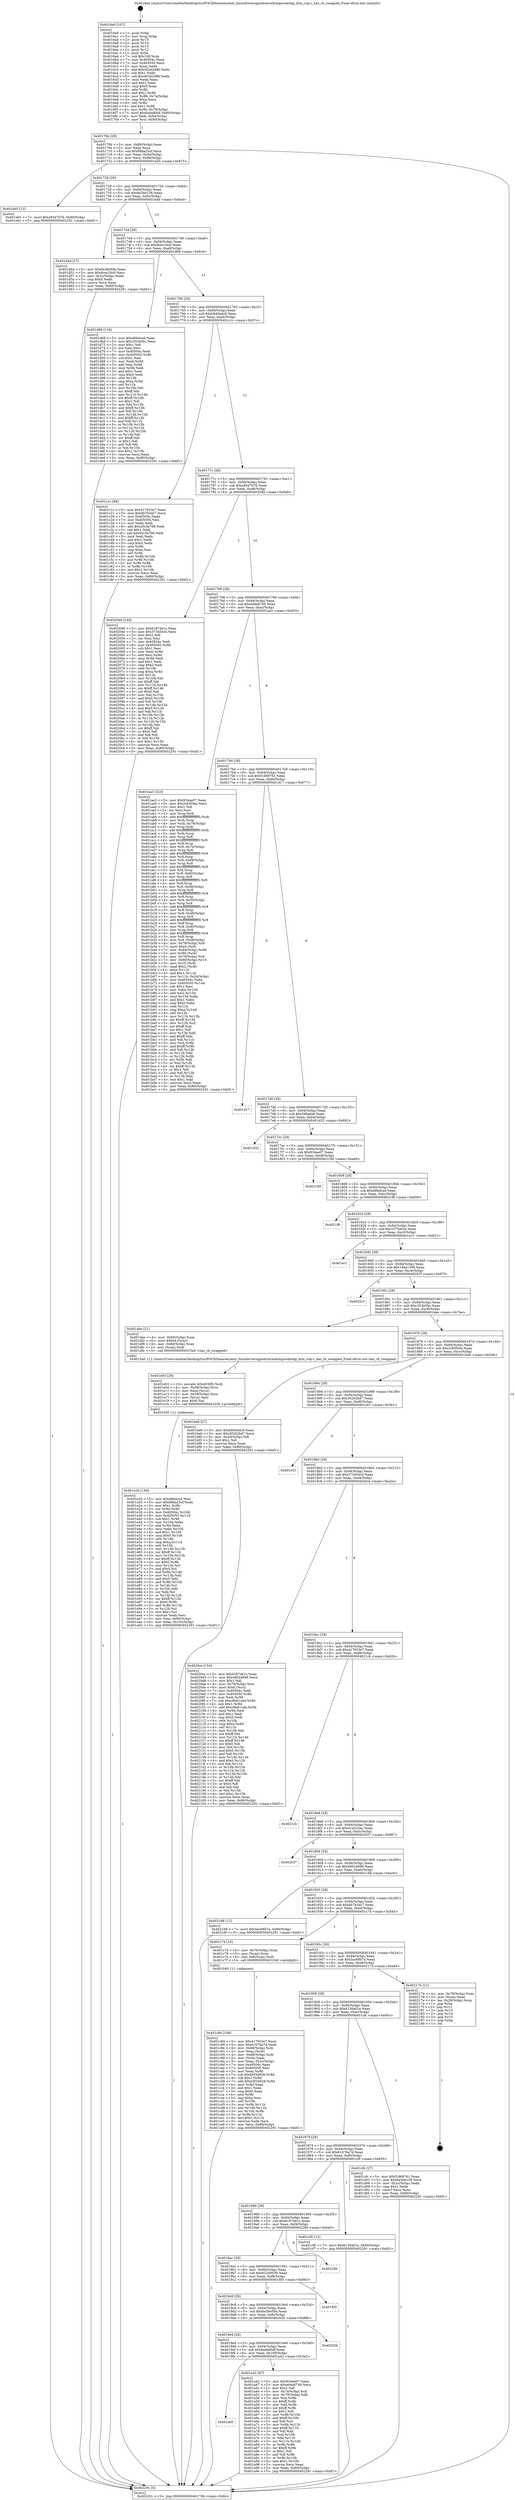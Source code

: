 digraph "0x4016a0" {
  label = "0x4016a0 (/mnt/c/Users/mathe/Desktop/tcc/POCII/binaries/extr_linuxdriversgpudrmrockchiprockchip_drm_vop.c_has_rb_swapped_Final-ollvm.out::main(0))"
  labelloc = "t"
  node[shape=record]

  Entry [label="",width=0.3,height=0.3,shape=circle,fillcolor=black,style=filled]
  "0x40170b" [label="{
     0x40170b [29]\l
     | [instrs]\l
     &nbsp;&nbsp;0x40170b \<+3\>: mov -0x80(%rbp),%eax\l
     &nbsp;&nbsp;0x40170e \<+2\>: mov %eax,%ecx\l
     &nbsp;&nbsp;0x401710 \<+6\>: sub $0x98da25cf,%ecx\l
     &nbsp;&nbsp;0x401716 \<+6\>: mov %eax,-0x94(%rbp)\l
     &nbsp;&nbsp;0x40171c \<+6\>: mov %ecx,-0x98(%rbp)\l
     &nbsp;&nbsp;0x401722 \<+6\>: je 0000000000401eb5 \<main+0x815\>\l
  }"]
  "0x401eb5" [label="{
     0x401eb5 [12]\l
     | [instrs]\l
     &nbsp;&nbsp;0x401eb5 \<+7\>: movl $0xc83d7b76,-0x80(%rbp)\l
     &nbsp;&nbsp;0x401ebc \<+5\>: jmp 0000000000402291 \<main+0xbf1\>\l
  }"]
  "0x401728" [label="{
     0x401728 [28]\l
     | [instrs]\l
     &nbsp;&nbsp;0x401728 \<+5\>: jmp 000000000040172d \<main+0x8d\>\l
     &nbsp;&nbsp;0x40172d \<+6\>: mov -0x94(%rbp),%eax\l
     &nbsp;&nbsp;0x401733 \<+5\>: sub $0x9a3bb158,%eax\l
     &nbsp;&nbsp;0x401738 \<+6\>: mov %eax,-0x9c(%rbp)\l
     &nbsp;&nbsp;0x40173e \<+6\>: je 0000000000401d4d \<main+0x6ad\>\l
  }"]
  Exit [label="",width=0.3,height=0.3,shape=circle,fillcolor=black,style=filled,peripheries=2]
  "0x401d4d" [label="{
     0x401d4d [27]\l
     | [instrs]\l
     &nbsp;&nbsp;0x401d4d \<+5\>: mov $0x6a36e59a,%eax\l
     &nbsp;&nbsp;0x401d52 \<+5\>: mov $0x9cec16c0,%ecx\l
     &nbsp;&nbsp;0x401d57 \<+3\>: mov -0x2c(%rbp),%edx\l
     &nbsp;&nbsp;0x401d5a \<+3\>: cmp $0x0,%edx\l
     &nbsp;&nbsp;0x401d5d \<+3\>: cmove %ecx,%eax\l
     &nbsp;&nbsp;0x401d60 \<+3\>: mov %eax,-0x80(%rbp)\l
     &nbsp;&nbsp;0x401d63 \<+5\>: jmp 0000000000402291 \<main+0xbf1\>\l
  }"]
  "0x401744" [label="{
     0x401744 [28]\l
     | [instrs]\l
     &nbsp;&nbsp;0x401744 \<+5\>: jmp 0000000000401749 \<main+0xa9\>\l
     &nbsp;&nbsp;0x401749 \<+6\>: mov -0x94(%rbp),%eax\l
     &nbsp;&nbsp;0x40174f \<+5\>: sub $0x9cec16c0,%eax\l
     &nbsp;&nbsp;0x401754 \<+6\>: mov %eax,-0xa0(%rbp)\l
     &nbsp;&nbsp;0x40175a \<+6\>: je 0000000000401d68 \<main+0x6c8\>\l
  }"]
  "0x401e20" [label="{
     0x401e20 [149]\l
     | [instrs]\l
     &nbsp;&nbsp;0x401e20 \<+5\>: mov $0xd6bdced,%esi\l
     &nbsp;&nbsp;0x401e25 \<+5\>: mov $0x98da25cf,%edx\l
     &nbsp;&nbsp;0x401e2a \<+3\>: mov $0x1,%r8b\l
     &nbsp;&nbsp;0x401e2d \<+3\>: xor %r9d,%r9d\l
     &nbsp;&nbsp;0x401e30 \<+8\>: mov 0x40504c,%r10d\l
     &nbsp;&nbsp;0x401e38 \<+8\>: mov 0x405050,%r11d\l
     &nbsp;&nbsp;0x401e40 \<+4\>: sub $0x1,%r9d\l
     &nbsp;&nbsp;0x401e44 \<+3\>: mov %r10d,%ebx\l
     &nbsp;&nbsp;0x401e47 \<+3\>: add %r9d,%ebx\l
     &nbsp;&nbsp;0x401e4a \<+4\>: imul %ebx,%r10d\l
     &nbsp;&nbsp;0x401e4e \<+4\>: and $0x1,%r10d\l
     &nbsp;&nbsp;0x401e52 \<+4\>: cmp $0x0,%r10d\l
     &nbsp;&nbsp;0x401e56 \<+4\>: sete %r14b\l
     &nbsp;&nbsp;0x401e5a \<+4\>: cmp $0xa,%r11d\l
     &nbsp;&nbsp;0x401e5e \<+4\>: setl %r15b\l
     &nbsp;&nbsp;0x401e62 \<+3\>: mov %r14b,%r12b\l
     &nbsp;&nbsp;0x401e65 \<+4\>: xor $0xff,%r12b\l
     &nbsp;&nbsp;0x401e69 \<+3\>: mov %r15b,%r13b\l
     &nbsp;&nbsp;0x401e6c \<+4\>: xor $0xff,%r13b\l
     &nbsp;&nbsp;0x401e70 \<+4\>: xor $0x0,%r8b\l
     &nbsp;&nbsp;0x401e74 \<+3\>: mov %r12b,%cl\l
     &nbsp;&nbsp;0x401e77 \<+3\>: and $0x0,%cl\l
     &nbsp;&nbsp;0x401e7a \<+3\>: and %r8b,%r14b\l
     &nbsp;&nbsp;0x401e7d \<+3\>: mov %r13b,%dil\l
     &nbsp;&nbsp;0x401e80 \<+4\>: and $0x0,%dil\l
     &nbsp;&nbsp;0x401e84 \<+3\>: and %r8b,%r15b\l
     &nbsp;&nbsp;0x401e87 \<+3\>: or %r14b,%cl\l
     &nbsp;&nbsp;0x401e8a \<+3\>: or %r15b,%dil\l
     &nbsp;&nbsp;0x401e8d \<+3\>: xor %dil,%cl\l
     &nbsp;&nbsp;0x401e90 \<+3\>: or %r13b,%r12b\l
     &nbsp;&nbsp;0x401e93 \<+4\>: xor $0xff,%r12b\l
     &nbsp;&nbsp;0x401e97 \<+4\>: or $0x0,%r8b\l
     &nbsp;&nbsp;0x401e9b \<+3\>: and %r8b,%r12b\l
     &nbsp;&nbsp;0x401e9e \<+3\>: or %r12b,%cl\l
     &nbsp;&nbsp;0x401ea1 \<+3\>: test $0x1,%cl\l
     &nbsp;&nbsp;0x401ea4 \<+3\>: cmovne %edx,%esi\l
     &nbsp;&nbsp;0x401ea7 \<+3\>: mov %esi,-0x80(%rbp)\l
     &nbsp;&nbsp;0x401eaa \<+6\>: mov %eax,-0x10c(%rbp)\l
     &nbsp;&nbsp;0x401eb0 \<+5\>: jmp 0000000000402291 \<main+0xbf1\>\l
  }"]
  "0x401d68" [label="{
     0x401d68 [134]\l
     | [instrs]\l
     &nbsp;&nbsp;0x401d68 \<+5\>: mov $0xd6bdced,%eax\l
     &nbsp;&nbsp;0x401d6d \<+5\>: mov $0x1f23e5bc,%ecx\l
     &nbsp;&nbsp;0x401d72 \<+2\>: mov $0x1,%dl\l
     &nbsp;&nbsp;0x401d74 \<+2\>: xor %esi,%esi\l
     &nbsp;&nbsp;0x401d76 \<+7\>: mov 0x40504c,%edi\l
     &nbsp;&nbsp;0x401d7d \<+8\>: mov 0x405050,%r8d\l
     &nbsp;&nbsp;0x401d85 \<+3\>: sub $0x1,%esi\l
     &nbsp;&nbsp;0x401d88 \<+3\>: mov %edi,%r9d\l
     &nbsp;&nbsp;0x401d8b \<+3\>: add %esi,%r9d\l
     &nbsp;&nbsp;0x401d8e \<+4\>: imul %r9d,%edi\l
     &nbsp;&nbsp;0x401d92 \<+3\>: and $0x1,%edi\l
     &nbsp;&nbsp;0x401d95 \<+3\>: cmp $0x0,%edi\l
     &nbsp;&nbsp;0x401d98 \<+4\>: sete %r10b\l
     &nbsp;&nbsp;0x401d9c \<+4\>: cmp $0xa,%r8d\l
     &nbsp;&nbsp;0x401da0 \<+4\>: setl %r11b\l
     &nbsp;&nbsp;0x401da4 \<+3\>: mov %r10b,%bl\l
     &nbsp;&nbsp;0x401da7 \<+3\>: xor $0xff,%bl\l
     &nbsp;&nbsp;0x401daa \<+3\>: mov %r11b,%r14b\l
     &nbsp;&nbsp;0x401dad \<+4\>: xor $0xff,%r14b\l
     &nbsp;&nbsp;0x401db1 \<+3\>: xor $0x1,%dl\l
     &nbsp;&nbsp;0x401db4 \<+3\>: mov %bl,%r15b\l
     &nbsp;&nbsp;0x401db7 \<+4\>: and $0xff,%r15b\l
     &nbsp;&nbsp;0x401dbb \<+3\>: and %dl,%r10b\l
     &nbsp;&nbsp;0x401dbe \<+3\>: mov %r14b,%r12b\l
     &nbsp;&nbsp;0x401dc1 \<+4\>: and $0xff,%r12b\l
     &nbsp;&nbsp;0x401dc5 \<+3\>: and %dl,%r11b\l
     &nbsp;&nbsp;0x401dc8 \<+3\>: or %r10b,%r15b\l
     &nbsp;&nbsp;0x401dcb \<+3\>: or %r11b,%r12b\l
     &nbsp;&nbsp;0x401dce \<+3\>: xor %r12b,%r15b\l
     &nbsp;&nbsp;0x401dd1 \<+3\>: or %r14b,%bl\l
     &nbsp;&nbsp;0x401dd4 \<+3\>: xor $0xff,%bl\l
     &nbsp;&nbsp;0x401dd7 \<+3\>: or $0x1,%dl\l
     &nbsp;&nbsp;0x401dda \<+2\>: and %dl,%bl\l
     &nbsp;&nbsp;0x401ddc \<+3\>: or %bl,%r15b\l
     &nbsp;&nbsp;0x401ddf \<+4\>: test $0x1,%r15b\l
     &nbsp;&nbsp;0x401de3 \<+3\>: cmovne %ecx,%eax\l
     &nbsp;&nbsp;0x401de6 \<+3\>: mov %eax,-0x80(%rbp)\l
     &nbsp;&nbsp;0x401de9 \<+5\>: jmp 0000000000402291 \<main+0xbf1\>\l
  }"]
  "0x401760" [label="{
     0x401760 [28]\l
     | [instrs]\l
     &nbsp;&nbsp;0x401760 \<+5\>: jmp 0000000000401765 \<main+0xc5\>\l
     &nbsp;&nbsp;0x401765 \<+6\>: mov -0x94(%rbp),%eax\l
     &nbsp;&nbsp;0x40176b \<+5\>: sub $0xb840a4c9,%eax\l
     &nbsp;&nbsp;0x401770 \<+6\>: mov %eax,-0xa4(%rbp)\l
     &nbsp;&nbsp;0x401776 \<+6\>: je 0000000000401c1c \<main+0x57c\>\l
  }"]
  "0x401e03" [label="{
     0x401e03 [29]\l
     | [instrs]\l
     &nbsp;&nbsp;0x401e03 \<+10\>: movabs $0x4030f2,%rdi\l
     &nbsp;&nbsp;0x401e0d \<+4\>: mov -0x58(%rbp),%rcx\l
     &nbsp;&nbsp;0x401e11 \<+2\>: mov %eax,(%rcx)\l
     &nbsp;&nbsp;0x401e13 \<+4\>: mov -0x58(%rbp),%rcx\l
     &nbsp;&nbsp;0x401e17 \<+2\>: mov (%rcx),%esi\l
     &nbsp;&nbsp;0x401e19 \<+2\>: mov $0x0,%al\l
     &nbsp;&nbsp;0x401e1b \<+5\>: call 0000000000401030 \<printf@plt\>\l
     | [calls]\l
     &nbsp;&nbsp;0x401030 \{1\} (unknown)\l
  }"]
  "0x401c1c" [label="{
     0x401c1c [88]\l
     | [instrs]\l
     &nbsp;&nbsp;0x401c1c \<+5\>: mov $0x417653e7,%eax\l
     &nbsp;&nbsp;0x401c21 \<+5\>: mov $0x4b7b34c7,%ecx\l
     &nbsp;&nbsp;0x401c26 \<+7\>: mov 0x40504c,%edx\l
     &nbsp;&nbsp;0x401c2d \<+7\>: mov 0x405050,%esi\l
     &nbsp;&nbsp;0x401c34 \<+2\>: mov %edx,%edi\l
     &nbsp;&nbsp;0x401c36 \<+6\>: add $0x45c3e796,%edi\l
     &nbsp;&nbsp;0x401c3c \<+3\>: sub $0x1,%edi\l
     &nbsp;&nbsp;0x401c3f \<+6\>: sub $0x45c3e796,%edi\l
     &nbsp;&nbsp;0x401c45 \<+3\>: imul %edi,%edx\l
     &nbsp;&nbsp;0x401c48 \<+3\>: and $0x1,%edx\l
     &nbsp;&nbsp;0x401c4b \<+3\>: cmp $0x0,%edx\l
     &nbsp;&nbsp;0x401c4e \<+4\>: sete %r8b\l
     &nbsp;&nbsp;0x401c52 \<+3\>: cmp $0xa,%esi\l
     &nbsp;&nbsp;0x401c55 \<+4\>: setl %r9b\l
     &nbsp;&nbsp;0x401c59 \<+3\>: mov %r8b,%r10b\l
     &nbsp;&nbsp;0x401c5c \<+3\>: and %r9b,%r10b\l
     &nbsp;&nbsp;0x401c5f \<+3\>: xor %r9b,%r8b\l
     &nbsp;&nbsp;0x401c62 \<+3\>: or %r8b,%r10b\l
     &nbsp;&nbsp;0x401c65 \<+4\>: test $0x1,%r10b\l
     &nbsp;&nbsp;0x401c69 \<+3\>: cmovne %ecx,%eax\l
     &nbsp;&nbsp;0x401c6c \<+3\>: mov %eax,-0x80(%rbp)\l
     &nbsp;&nbsp;0x401c6f \<+5\>: jmp 0000000000402291 \<main+0xbf1\>\l
  }"]
  "0x40177c" [label="{
     0x40177c [28]\l
     | [instrs]\l
     &nbsp;&nbsp;0x40177c \<+5\>: jmp 0000000000401781 \<main+0xe1\>\l
     &nbsp;&nbsp;0x401781 \<+6\>: mov -0x94(%rbp),%eax\l
     &nbsp;&nbsp;0x401787 \<+5\>: sub $0xc83d7b76,%eax\l
     &nbsp;&nbsp;0x40178c \<+6\>: mov %eax,-0xa8(%rbp)\l
     &nbsp;&nbsp;0x401792 \<+6\>: je 0000000000402048 \<main+0x9a8\>\l
  }"]
  "0x401c84" [label="{
     0x401c84 [108]\l
     | [instrs]\l
     &nbsp;&nbsp;0x401c84 \<+5\>: mov $0x417653e7,%ecx\l
     &nbsp;&nbsp;0x401c89 \<+5\>: mov $0x61676a7d,%edx\l
     &nbsp;&nbsp;0x401c8e \<+4\>: mov -0x68(%rbp),%rdi\l
     &nbsp;&nbsp;0x401c92 \<+2\>: mov %eax,(%rdi)\l
     &nbsp;&nbsp;0x401c94 \<+4\>: mov -0x68(%rbp),%rdi\l
     &nbsp;&nbsp;0x401c98 \<+2\>: mov (%rdi),%eax\l
     &nbsp;&nbsp;0x401c9a \<+3\>: mov %eax,-0x2c(%rbp)\l
     &nbsp;&nbsp;0x401c9d \<+7\>: mov 0x40504c,%eax\l
     &nbsp;&nbsp;0x401ca4 \<+7\>: mov 0x405050,%esi\l
     &nbsp;&nbsp;0x401cab \<+3\>: mov %eax,%r8d\l
     &nbsp;&nbsp;0x401cae \<+7\>: sub $0xb5f3d028,%r8d\l
     &nbsp;&nbsp;0x401cb5 \<+4\>: sub $0x1,%r8d\l
     &nbsp;&nbsp;0x401cb9 \<+7\>: add $0xb5f3d028,%r8d\l
     &nbsp;&nbsp;0x401cc0 \<+4\>: imul %r8d,%eax\l
     &nbsp;&nbsp;0x401cc4 \<+3\>: and $0x1,%eax\l
     &nbsp;&nbsp;0x401cc7 \<+3\>: cmp $0x0,%eax\l
     &nbsp;&nbsp;0x401cca \<+4\>: sete %r9b\l
     &nbsp;&nbsp;0x401cce \<+3\>: cmp $0xa,%esi\l
     &nbsp;&nbsp;0x401cd1 \<+4\>: setl %r10b\l
     &nbsp;&nbsp;0x401cd5 \<+3\>: mov %r9b,%r11b\l
     &nbsp;&nbsp;0x401cd8 \<+3\>: and %r10b,%r11b\l
     &nbsp;&nbsp;0x401cdb \<+3\>: xor %r10b,%r9b\l
     &nbsp;&nbsp;0x401cde \<+3\>: or %r9b,%r11b\l
     &nbsp;&nbsp;0x401ce1 \<+4\>: test $0x1,%r11b\l
     &nbsp;&nbsp;0x401ce5 \<+3\>: cmovne %edx,%ecx\l
     &nbsp;&nbsp;0x401ce8 \<+3\>: mov %ecx,-0x80(%rbp)\l
     &nbsp;&nbsp;0x401ceb \<+5\>: jmp 0000000000402291 \<main+0xbf1\>\l
  }"]
  "0x402048" [label="{
     0x402048 [134]\l
     | [instrs]\l
     &nbsp;&nbsp;0x402048 \<+5\>: mov $0x6187de1c,%eax\l
     &nbsp;&nbsp;0x40204d \<+5\>: mov $0x373454cb,%ecx\l
     &nbsp;&nbsp;0x402052 \<+2\>: mov $0x1,%dl\l
     &nbsp;&nbsp;0x402054 \<+2\>: xor %esi,%esi\l
     &nbsp;&nbsp;0x402056 \<+7\>: mov 0x40504c,%edi\l
     &nbsp;&nbsp;0x40205d \<+8\>: mov 0x405050,%r8d\l
     &nbsp;&nbsp;0x402065 \<+3\>: sub $0x1,%esi\l
     &nbsp;&nbsp;0x402068 \<+3\>: mov %edi,%r9d\l
     &nbsp;&nbsp;0x40206b \<+3\>: add %esi,%r9d\l
     &nbsp;&nbsp;0x40206e \<+4\>: imul %r9d,%edi\l
     &nbsp;&nbsp;0x402072 \<+3\>: and $0x1,%edi\l
     &nbsp;&nbsp;0x402075 \<+3\>: cmp $0x0,%edi\l
     &nbsp;&nbsp;0x402078 \<+4\>: sete %r10b\l
     &nbsp;&nbsp;0x40207c \<+4\>: cmp $0xa,%r8d\l
     &nbsp;&nbsp;0x402080 \<+4\>: setl %r11b\l
     &nbsp;&nbsp;0x402084 \<+3\>: mov %r10b,%bl\l
     &nbsp;&nbsp;0x402087 \<+3\>: xor $0xff,%bl\l
     &nbsp;&nbsp;0x40208a \<+3\>: mov %r11b,%r14b\l
     &nbsp;&nbsp;0x40208d \<+4\>: xor $0xff,%r14b\l
     &nbsp;&nbsp;0x402091 \<+3\>: xor $0x0,%dl\l
     &nbsp;&nbsp;0x402094 \<+3\>: mov %bl,%r15b\l
     &nbsp;&nbsp;0x402097 \<+4\>: and $0x0,%r15b\l
     &nbsp;&nbsp;0x40209b \<+3\>: and %dl,%r10b\l
     &nbsp;&nbsp;0x40209e \<+3\>: mov %r14b,%r12b\l
     &nbsp;&nbsp;0x4020a1 \<+4\>: and $0x0,%r12b\l
     &nbsp;&nbsp;0x4020a5 \<+3\>: and %dl,%r11b\l
     &nbsp;&nbsp;0x4020a8 \<+3\>: or %r10b,%r15b\l
     &nbsp;&nbsp;0x4020ab \<+3\>: or %r11b,%r12b\l
     &nbsp;&nbsp;0x4020ae \<+3\>: xor %r12b,%r15b\l
     &nbsp;&nbsp;0x4020b1 \<+3\>: or %r14b,%bl\l
     &nbsp;&nbsp;0x4020b4 \<+3\>: xor $0xff,%bl\l
     &nbsp;&nbsp;0x4020b7 \<+3\>: or $0x0,%dl\l
     &nbsp;&nbsp;0x4020ba \<+2\>: and %dl,%bl\l
     &nbsp;&nbsp;0x4020bc \<+3\>: or %bl,%r15b\l
     &nbsp;&nbsp;0x4020bf \<+4\>: test $0x1,%r15b\l
     &nbsp;&nbsp;0x4020c3 \<+3\>: cmovne %ecx,%eax\l
     &nbsp;&nbsp;0x4020c6 \<+3\>: mov %eax,-0x80(%rbp)\l
     &nbsp;&nbsp;0x4020c9 \<+5\>: jmp 0000000000402291 \<main+0xbf1\>\l
  }"]
  "0x401798" [label="{
     0x401798 [28]\l
     | [instrs]\l
     &nbsp;&nbsp;0x401798 \<+5\>: jmp 000000000040179d \<main+0xfd\>\l
     &nbsp;&nbsp;0x40179d \<+6\>: mov -0x94(%rbp),%eax\l
     &nbsp;&nbsp;0x4017a3 \<+5\>: sub $0xed4a8749,%eax\l
     &nbsp;&nbsp;0x4017a8 \<+6\>: mov %eax,-0xac(%rbp)\l
     &nbsp;&nbsp;0x4017ae \<+6\>: je 0000000000401aa3 \<main+0x403\>\l
  }"]
  "0x4016a0" [label="{
     0x4016a0 [107]\l
     | [instrs]\l
     &nbsp;&nbsp;0x4016a0 \<+1\>: push %rbp\l
     &nbsp;&nbsp;0x4016a1 \<+3\>: mov %rsp,%rbp\l
     &nbsp;&nbsp;0x4016a4 \<+2\>: push %r15\l
     &nbsp;&nbsp;0x4016a6 \<+2\>: push %r14\l
     &nbsp;&nbsp;0x4016a8 \<+2\>: push %r13\l
     &nbsp;&nbsp;0x4016aa \<+2\>: push %r12\l
     &nbsp;&nbsp;0x4016ac \<+1\>: push %rbx\l
     &nbsp;&nbsp;0x4016ad \<+7\>: sub $0x108,%rsp\l
     &nbsp;&nbsp;0x4016b4 \<+7\>: mov 0x40504c,%eax\l
     &nbsp;&nbsp;0x4016bb \<+7\>: mov 0x405050,%ecx\l
     &nbsp;&nbsp;0x4016c2 \<+2\>: mov %eax,%edx\l
     &nbsp;&nbsp;0x4016c4 \<+6\>: add $0x402d2d86,%edx\l
     &nbsp;&nbsp;0x4016ca \<+3\>: sub $0x1,%edx\l
     &nbsp;&nbsp;0x4016cd \<+6\>: sub $0x402d2d86,%edx\l
     &nbsp;&nbsp;0x4016d3 \<+3\>: imul %edx,%eax\l
     &nbsp;&nbsp;0x4016d6 \<+3\>: and $0x1,%eax\l
     &nbsp;&nbsp;0x4016d9 \<+3\>: cmp $0x0,%eax\l
     &nbsp;&nbsp;0x4016dc \<+4\>: sete %r8b\l
     &nbsp;&nbsp;0x4016e0 \<+4\>: and $0x1,%r8b\l
     &nbsp;&nbsp;0x4016e4 \<+4\>: mov %r8b,-0x7a(%rbp)\l
     &nbsp;&nbsp;0x4016e8 \<+3\>: cmp $0xa,%ecx\l
     &nbsp;&nbsp;0x4016eb \<+4\>: setl %r8b\l
     &nbsp;&nbsp;0x4016ef \<+4\>: and $0x1,%r8b\l
     &nbsp;&nbsp;0x4016f3 \<+4\>: mov %r8b,-0x79(%rbp)\l
     &nbsp;&nbsp;0x4016f7 \<+7\>: movl $0x6ada80df,-0x80(%rbp)\l
     &nbsp;&nbsp;0x4016fe \<+6\>: mov %edi,-0x84(%rbp)\l
     &nbsp;&nbsp;0x401704 \<+7\>: mov %rsi,-0x90(%rbp)\l
  }"]
  "0x401aa3" [label="{
     0x401aa3 [323]\l
     | [instrs]\l
     &nbsp;&nbsp;0x401aa3 \<+5\>: mov $0x934ae07,%eax\l
     &nbsp;&nbsp;0x401aa8 \<+5\>: mov $0x2cb5f3ee,%ecx\l
     &nbsp;&nbsp;0x401aad \<+2\>: mov $0x1,%dl\l
     &nbsp;&nbsp;0x401aaf \<+2\>: xor %esi,%esi\l
     &nbsp;&nbsp;0x401ab1 \<+3\>: mov %rsp,%rdi\l
     &nbsp;&nbsp;0x401ab4 \<+4\>: add $0xfffffffffffffff0,%rdi\l
     &nbsp;&nbsp;0x401ab8 \<+3\>: mov %rdi,%rsp\l
     &nbsp;&nbsp;0x401abb \<+4\>: mov %rdi,-0x78(%rbp)\l
     &nbsp;&nbsp;0x401abf \<+3\>: mov %rsp,%rdi\l
     &nbsp;&nbsp;0x401ac2 \<+4\>: add $0xfffffffffffffff0,%rdi\l
     &nbsp;&nbsp;0x401ac6 \<+3\>: mov %rdi,%rsp\l
     &nbsp;&nbsp;0x401ac9 \<+3\>: mov %rsp,%r8\l
     &nbsp;&nbsp;0x401acc \<+4\>: add $0xfffffffffffffff0,%r8\l
     &nbsp;&nbsp;0x401ad0 \<+3\>: mov %r8,%rsp\l
     &nbsp;&nbsp;0x401ad3 \<+4\>: mov %r8,-0x70(%rbp)\l
     &nbsp;&nbsp;0x401ad7 \<+3\>: mov %rsp,%r8\l
     &nbsp;&nbsp;0x401ada \<+4\>: add $0xfffffffffffffff0,%r8\l
     &nbsp;&nbsp;0x401ade \<+3\>: mov %r8,%rsp\l
     &nbsp;&nbsp;0x401ae1 \<+4\>: mov %r8,-0x68(%rbp)\l
     &nbsp;&nbsp;0x401ae5 \<+3\>: mov %rsp,%r8\l
     &nbsp;&nbsp;0x401ae8 \<+4\>: add $0xfffffffffffffff0,%r8\l
     &nbsp;&nbsp;0x401aec \<+3\>: mov %r8,%rsp\l
     &nbsp;&nbsp;0x401aef \<+4\>: mov %r8,-0x60(%rbp)\l
     &nbsp;&nbsp;0x401af3 \<+3\>: mov %rsp,%r8\l
     &nbsp;&nbsp;0x401af6 \<+4\>: add $0xfffffffffffffff0,%r8\l
     &nbsp;&nbsp;0x401afa \<+3\>: mov %r8,%rsp\l
     &nbsp;&nbsp;0x401afd \<+4\>: mov %r8,-0x58(%rbp)\l
     &nbsp;&nbsp;0x401b01 \<+3\>: mov %rsp,%r8\l
     &nbsp;&nbsp;0x401b04 \<+4\>: add $0xfffffffffffffff0,%r8\l
     &nbsp;&nbsp;0x401b08 \<+3\>: mov %r8,%rsp\l
     &nbsp;&nbsp;0x401b0b \<+4\>: mov %r8,-0x50(%rbp)\l
     &nbsp;&nbsp;0x401b0f \<+3\>: mov %rsp,%r8\l
     &nbsp;&nbsp;0x401b12 \<+4\>: add $0xfffffffffffffff0,%r8\l
     &nbsp;&nbsp;0x401b16 \<+3\>: mov %r8,%rsp\l
     &nbsp;&nbsp;0x401b19 \<+4\>: mov %r8,-0x48(%rbp)\l
     &nbsp;&nbsp;0x401b1d \<+3\>: mov %rsp,%r8\l
     &nbsp;&nbsp;0x401b20 \<+4\>: add $0xfffffffffffffff0,%r8\l
     &nbsp;&nbsp;0x401b24 \<+3\>: mov %r8,%rsp\l
     &nbsp;&nbsp;0x401b27 \<+4\>: mov %r8,-0x40(%rbp)\l
     &nbsp;&nbsp;0x401b2b \<+3\>: mov %rsp,%r8\l
     &nbsp;&nbsp;0x401b2e \<+4\>: add $0xfffffffffffffff0,%r8\l
     &nbsp;&nbsp;0x401b32 \<+3\>: mov %r8,%rsp\l
     &nbsp;&nbsp;0x401b35 \<+4\>: mov %r8,-0x38(%rbp)\l
     &nbsp;&nbsp;0x401b39 \<+4\>: mov -0x78(%rbp),%r8\l
     &nbsp;&nbsp;0x401b3d \<+7\>: movl $0x0,(%r8)\l
     &nbsp;&nbsp;0x401b44 \<+7\>: mov -0x84(%rbp),%r9d\l
     &nbsp;&nbsp;0x401b4b \<+3\>: mov %r9d,(%rdi)\l
     &nbsp;&nbsp;0x401b4e \<+4\>: mov -0x70(%rbp),%r8\l
     &nbsp;&nbsp;0x401b52 \<+7\>: mov -0x90(%rbp),%r10\l
     &nbsp;&nbsp;0x401b59 \<+3\>: mov %r10,(%r8)\l
     &nbsp;&nbsp;0x401b5c \<+3\>: cmpl $0x2,(%rdi)\l
     &nbsp;&nbsp;0x401b5f \<+4\>: setne %r11b\l
     &nbsp;&nbsp;0x401b63 \<+4\>: and $0x1,%r11b\l
     &nbsp;&nbsp;0x401b67 \<+4\>: mov %r11b,-0x2d(%rbp)\l
     &nbsp;&nbsp;0x401b6b \<+7\>: mov 0x40504c,%ebx\l
     &nbsp;&nbsp;0x401b72 \<+8\>: mov 0x405050,%r14d\l
     &nbsp;&nbsp;0x401b7a \<+3\>: sub $0x1,%esi\l
     &nbsp;&nbsp;0x401b7d \<+3\>: mov %ebx,%r15d\l
     &nbsp;&nbsp;0x401b80 \<+3\>: add %esi,%r15d\l
     &nbsp;&nbsp;0x401b83 \<+4\>: imul %r15d,%ebx\l
     &nbsp;&nbsp;0x401b87 \<+3\>: and $0x1,%ebx\l
     &nbsp;&nbsp;0x401b8a \<+3\>: cmp $0x0,%ebx\l
     &nbsp;&nbsp;0x401b8d \<+4\>: sete %r11b\l
     &nbsp;&nbsp;0x401b91 \<+4\>: cmp $0xa,%r14d\l
     &nbsp;&nbsp;0x401b95 \<+4\>: setl %r12b\l
     &nbsp;&nbsp;0x401b99 \<+3\>: mov %r11b,%r13b\l
     &nbsp;&nbsp;0x401b9c \<+4\>: xor $0xff,%r13b\l
     &nbsp;&nbsp;0x401ba0 \<+3\>: mov %r12b,%sil\l
     &nbsp;&nbsp;0x401ba3 \<+4\>: xor $0xff,%sil\l
     &nbsp;&nbsp;0x401ba7 \<+3\>: xor $0x1,%dl\l
     &nbsp;&nbsp;0x401baa \<+3\>: mov %r13b,%dil\l
     &nbsp;&nbsp;0x401bad \<+4\>: and $0xff,%dil\l
     &nbsp;&nbsp;0x401bb1 \<+3\>: and %dl,%r11b\l
     &nbsp;&nbsp;0x401bb4 \<+3\>: mov %sil,%r8b\l
     &nbsp;&nbsp;0x401bb7 \<+4\>: and $0xff,%r8b\l
     &nbsp;&nbsp;0x401bbb \<+3\>: and %dl,%r12b\l
     &nbsp;&nbsp;0x401bbe \<+3\>: or %r11b,%dil\l
     &nbsp;&nbsp;0x401bc1 \<+3\>: or %r12b,%r8b\l
     &nbsp;&nbsp;0x401bc4 \<+3\>: xor %r8b,%dil\l
     &nbsp;&nbsp;0x401bc7 \<+3\>: or %sil,%r13b\l
     &nbsp;&nbsp;0x401bca \<+4\>: xor $0xff,%r13b\l
     &nbsp;&nbsp;0x401bce \<+3\>: or $0x1,%dl\l
     &nbsp;&nbsp;0x401bd1 \<+3\>: and %dl,%r13b\l
     &nbsp;&nbsp;0x401bd4 \<+3\>: or %r13b,%dil\l
     &nbsp;&nbsp;0x401bd7 \<+4\>: test $0x1,%dil\l
     &nbsp;&nbsp;0x401bdb \<+3\>: cmovne %ecx,%eax\l
     &nbsp;&nbsp;0x401bde \<+3\>: mov %eax,-0x80(%rbp)\l
     &nbsp;&nbsp;0x401be1 \<+5\>: jmp 0000000000402291 \<main+0xbf1\>\l
  }"]
  "0x4017b4" [label="{
     0x4017b4 [28]\l
     | [instrs]\l
     &nbsp;&nbsp;0x4017b4 \<+5\>: jmp 00000000004017b9 \<main+0x119\>\l
     &nbsp;&nbsp;0x4017b9 \<+6\>: mov -0x94(%rbp),%eax\l
     &nbsp;&nbsp;0x4017bf \<+5\>: sub $0xf1d69761,%eax\l
     &nbsp;&nbsp;0x4017c4 \<+6\>: mov %eax,-0xb0(%rbp)\l
     &nbsp;&nbsp;0x4017ca \<+6\>: je 0000000000401d17 \<main+0x677\>\l
  }"]
  "0x402291" [label="{
     0x402291 [5]\l
     | [instrs]\l
     &nbsp;&nbsp;0x402291 \<+5\>: jmp 000000000040170b \<main+0x6b\>\l
  }"]
  "0x401d17" [label="{
     0x401d17\l
  }", style=dashed]
  "0x4017d0" [label="{
     0x4017d0 [28]\l
     | [instrs]\l
     &nbsp;&nbsp;0x4017d0 \<+5\>: jmp 00000000004017d5 \<main+0x135\>\l
     &nbsp;&nbsp;0x4017d5 \<+6\>: mov -0x94(%rbp),%eax\l
     &nbsp;&nbsp;0x4017db \<+5\>: sub $0x398a6ab,%eax\l
     &nbsp;&nbsp;0x4017e0 \<+6\>: mov %eax,-0xb4(%rbp)\l
     &nbsp;&nbsp;0x4017e6 \<+6\>: je 0000000000401d32 \<main+0x692\>\l
  }"]
  "0x401a00" [label="{
     0x401a00\l
  }", style=dashed]
  "0x401d32" [label="{
     0x401d32\l
  }", style=dashed]
  "0x4017ec" [label="{
     0x4017ec [28]\l
     | [instrs]\l
     &nbsp;&nbsp;0x4017ec \<+5\>: jmp 00000000004017f1 \<main+0x151\>\l
     &nbsp;&nbsp;0x4017f1 \<+6\>: mov -0x94(%rbp),%eax\l
     &nbsp;&nbsp;0x4017f7 \<+5\>: sub $0x934ae07,%eax\l
     &nbsp;&nbsp;0x4017fc \<+6\>: mov %eax,-0xb8(%rbp)\l
     &nbsp;&nbsp;0x401802 \<+6\>: je 0000000000402189 \<main+0xae9\>\l
  }"]
  "0x401a42" [label="{
     0x401a42 [97]\l
     | [instrs]\l
     &nbsp;&nbsp;0x401a42 \<+5\>: mov $0x934ae07,%eax\l
     &nbsp;&nbsp;0x401a47 \<+5\>: mov $0xed4a8749,%ecx\l
     &nbsp;&nbsp;0x401a4c \<+2\>: mov $0x1,%dl\l
     &nbsp;&nbsp;0x401a4e \<+4\>: mov -0x7a(%rbp),%sil\l
     &nbsp;&nbsp;0x401a52 \<+4\>: mov -0x79(%rbp),%dil\l
     &nbsp;&nbsp;0x401a56 \<+3\>: mov %sil,%r8b\l
     &nbsp;&nbsp;0x401a59 \<+4\>: xor $0xff,%r8b\l
     &nbsp;&nbsp;0x401a5d \<+3\>: mov %dil,%r9b\l
     &nbsp;&nbsp;0x401a60 \<+4\>: xor $0xff,%r9b\l
     &nbsp;&nbsp;0x401a64 \<+3\>: xor $0x1,%dl\l
     &nbsp;&nbsp;0x401a67 \<+3\>: mov %r8b,%r10b\l
     &nbsp;&nbsp;0x401a6a \<+4\>: and $0xff,%r10b\l
     &nbsp;&nbsp;0x401a6e \<+3\>: and %dl,%sil\l
     &nbsp;&nbsp;0x401a71 \<+3\>: mov %r9b,%r11b\l
     &nbsp;&nbsp;0x401a74 \<+4\>: and $0xff,%r11b\l
     &nbsp;&nbsp;0x401a78 \<+3\>: and %dl,%dil\l
     &nbsp;&nbsp;0x401a7b \<+3\>: or %sil,%r10b\l
     &nbsp;&nbsp;0x401a7e \<+3\>: or %dil,%r11b\l
     &nbsp;&nbsp;0x401a81 \<+3\>: xor %r11b,%r10b\l
     &nbsp;&nbsp;0x401a84 \<+3\>: or %r9b,%r8b\l
     &nbsp;&nbsp;0x401a87 \<+4\>: xor $0xff,%r8b\l
     &nbsp;&nbsp;0x401a8b \<+3\>: or $0x1,%dl\l
     &nbsp;&nbsp;0x401a8e \<+3\>: and %dl,%r8b\l
     &nbsp;&nbsp;0x401a91 \<+3\>: or %r8b,%r10b\l
     &nbsp;&nbsp;0x401a94 \<+4\>: test $0x1,%r10b\l
     &nbsp;&nbsp;0x401a98 \<+3\>: cmovne %ecx,%eax\l
     &nbsp;&nbsp;0x401a9b \<+3\>: mov %eax,-0x80(%rbp)\l
     &nbsp;&nbsp;0x401a9e \<+5\>: jmp 0000000000402291 \<main+0xbf1\>\l
  }"]
  "0x402189" [label="{
     0x402189\l
  }", style=dashed]
  "0x401808" [label="{
     0x401808 [28]\l
     | [instrs]\l
     &nbsp;&nbsp;0x401808 \<+5\>: jmp 000000000040180d \<main+0x16d\>\l
     &nbsp;&nbsp;0x40180d \<+6\>: mov -0x94(%rbp),%eax\l
     &nbsp;&nbsp;0x401813 \<+5\>: sub $0xd6bdced,%eax\l
     &nbsp;&nbsp;0x401818 \<+6\>: mov %eax,-0xbc(%rbp)\l
     &nbsp;&nbsp;0x40181e \<+6\>: je 00000000004021f8 \<main+0xb58\>\l
  }"]
  "0x4019e4" [label="{
     0x4019e4 [28]\l
     | [instrs]\l
     &nbsp;&nbsp;0x4019e4 \<+5\>: jmp 00000000004019e9 \<main+0x349\>\l
     &nbsp;&nbsp;0x4019e9 \<+6\>: mov -0x94(%rbp),%eax\l
     &nbsp;&nbsp;0x4019ef \<+5\>: sub $0x6ada80df,%eax\l
     &nbsp;&nbsp;0x4019f4 \<+6\>: mov %eax,-0x100(%rbp)\l
     &nbsp;&nbsp;0x4019fa \<+6\>: je 0000000000401a42 \<main+0x3a2\>\l
  }"]
  "0x4021f8" [label="{
     0x4021f8\l
  }", style=dashed]
  "0x401824" [label="{
     0x401824 [28]\l
     | [instrs]\l
     &nbsp;&nbsp;0x401824 \<+5\>: jmp 0000000000401829 \<main+0x189\>\l
     &nbsp;&nbsp;0x401829 \<+6\>: mov -0x94(%rbp),%eax\l
     &nbsp;&nbsp;0x40182f \<+5\>: sub $0x1075a62e,%eax\l
     &nbsp;&nbsp;0x401834 \<+6\>: mov %eax,-0xc0(%rbp)\l
     &nbsp;&nbsp;0x40183a \<+6\>: je 0000000000401ec1 \<main+0x821\>\l
  }"]
  "0x40202b" [label="{
     0x40202b\l
  }", style=dashed]
  "0x401ec1" [label="{
     0x401ec1\l
  }", style=dashed]
  "0x401840" [label="{
     0x401840 [28]\l
     | [instrs]\l
     &nbsp;&nbsp;0x401840 \<+5\>: jmp 0000000000401845 \<main+0x1a5\>\l
     &nbsp;&nbsp;0x401845 \<+6\>: mov -0x94(%rbp),%eax\l
     &nbsp;&nbsp;0x40184b \<+5\>: sub $0x148a1306,%eax\l
     &nbsp;&nbsp;0x401850 \<+6\>: mov %eax,-0xc4(%rbp)\l
     &nbsp;&nbsp;0x401856 \<+6\>: je 000000000040201f \<main+0x97f\>\l
  }"]
  "0x4019c8" [label="{
     0x4019c8 [28]\l
     | [instrs]\l
     &nbsp;&nbsp;0x4019c8 \<+5\>: jmp 00000000004019cd \<main+0x32d\>\l
     &nbsp;&nbsp;0x4019cd \<+6\>: mov -0x94(%rbp),%eax\l
     &nbsp;&nbsp;0x4019d3 \<+5\>: sub $0x6a36e59a,%eax\l
     &nbsp;&nbsp;0x4019d8 \<+6\>: mov %eax,-0xfc(%rbp)\l
     &nbsp;&nbsp;0x4019de \<+6\>: je 000000000040202b \<main+0x98b\>\l
  }"]
  "0x40201f" [label="{
     0x40201f\l
  }", style=dashed]
  "0x40185c" [label="{
     0x40185c [28]\l
     | [instrs]\l
     &nbsp;&nbsp;0x40185c \<+5\>: jmp 0000000000401861 \<main+0x1c1\>\l
     &nbsp;&nbsp;0x401861 \<+6\>: mov -0x94(%rbp),%eax\l
     &nbsp;&nbsp;0x401867 \<+5\>: sub $0x1f23e5bc,%eax\l
     &nbsp;&nbsp;0x40186c \<+6\>: mov %eax,-0xc8(%rbp)\l
     &nbsp;&nbsp;0x401872 \<+6\>: je 0000000000401dee \<main+0x74e\>\l
  }"]
  "0x401f05" [label="{
     0x401f05\l
  }", style=dashed]
  "0x401dee" [label="{
     0x401dee [21]\l
     | [instrs]\l
     &nbsp;&nbsp;0x401dee \<+4\>: mov -0x60(%rbp),%rax\l
     &nbsp;&nbsp;0x401df2 \<+6\>: movl $0x64,(%rax)\l
     &nbsp;&nbsp;0x401df8 \<+4\>: mov -0x60(%rbp),%rax\l
     &nbsp;&nbsp;0x401dfc \<+2\>: mov (%rax),%edi\l
     &nbsp;&nbsp;0x401dfe \<+5\>: call 00000000004015a0 \<has_rb_swapped\>\l
     | [calls]\l
     &nbsp;&nbsp;0x4015a0 \{1\} (/mnt/c/Users/mathe/Desktop/tcc/POCII/binaries/extr_linuxdriversgpudrmrockchiprockchip_drm_vop.c_has_rb_swapped_Final-ollvm.out::has_rb_swapped)\l
  }"]
  "0x401878" [label="{
     0x401878 [28]\l
     | [instrs]\l
     &nbsp;&nbsp;0x401878 \<+5\>: jmp 000000000040187d \<main+0x1dd\>\l
     &nbsp;&nbsp;0x40187d \<+6\>: mov -0x94(%rbp),%eax\l
     &nbsp;&nbsp;0x401883 \<+5\>: sub $0x2cb5f3ee,%eax\l
     &nbsp;&nbsp;0x401888 \<+6\>: mov %eax,-0xcc(%rbp)\l
     &nbsp;&nbsp;0x40188e \<+6\>: je 0000000000401be6 \<main+0x546\>\l
  }"]
  "0x4019ac" [label="{
     0x4019ac [28]\l
     | [instrs]\l
     &nbsp;&nbsp;0x4019ac \<+5\>: jmp 00000000004019b1 \<main+0x311\>\l
     &nbsp;&nbsp;0x4019b1 \<+6\>: mov -0x94(%rbp),%eax\l
     &nbsp;&nbsp;0x4019b7 \<+5\>: sub $0x62200039,%eax\l
     &nbsp;&nbsp;0x4019bc \<+6\>: mov %eax,-0xf8(%rbp)\l
     &nbsp;&nbsp;0x4019c2 \<+6\>: je 0000000000401f05 \<main+0x865\>\l
  }"]
  "0x401be6" [label="{
     0x401be6 [27]\l
     | [instrs]\l
     &nbsp;&nbsp;0x401be6 \<+5\>: mov $0xb840a4c9,%eax\l
     &nbsp;&nbsp;0x401beb \<+5\>: mov $0x30202bd7,%ecx\l
     &nbsp;&nbsp;0x401bf0 \<+3\>: mov -0x2d(%rbp),%dl\l
     &nbsp;&nbsp;0x401bf3 \<+3\>: test $0x1,%dl\l
     &nbsp;&nbsp;0x401bf6 \<+3\>: cmovne %ecx,%eax\l
     &nbsp;&nbsp;0x401bf9 \<+3\>: mov %eax,-0x80(%rbp)\l
     &nbsp;&nbsp;0x401bfc \<+5\>: jmp 0000000000402291 \<main+0xbf1\>\l
  }"]
  "0x401894" [label="{
     0x401894 [28]\l
     | [instrs]\l
     &nbsp;&nbsp;0x401894 \<+5\>: jmp 0000000000401899 \<main+0x1f9\>\l
     &nbsp;&nbsp;0x401899 \<+6\>: mov -0x94(%rbp),%eax\l
     &nbsp;&nbsp;0x40189f \<+5\>: sub $0x30202bd7,%eax\l
     &nbsp;&nbsp;0x4018a4 \<+6\>: mov %eax,-0xd0(%rbp)\l
     &nbsp;&nbsp;0x4018aa \<+6\>: je 0000000000401c01 \<main+0x561\>\l
  }"]
  "0x402280" [label="{
     0x402280\l
  }", style=dashed]
  "0x401c01" [label="{
     0x401c01\l
  }", style=dashed]
  "0x4018b0" [label="{
     0x4018b0 [28]\l
     | [instrs]\l
     &nbsp;&nbsp;0x4018b0 \<+5\>: jmp 00000000004018b5 \<main+0x215\>\l
     &nbsp;&nbsp;0x4018b5 \<+6\>: mov -0x94(%rbp),%eax\l
     &nbsp;&nbsp;0x4018bb \<+5\>: sub $0x373454cb,%eax\l
     &nbsp;&nbsp;0x4018c0 \<+6\>: mov %eax,-0xd4(%rbp)\l
     &nbsp;&nbsp;0x4018c6 \<+6\>: je 00000000004020ce \<main+0xa2e\>\l
  }"]
  "0x401990" [label="{
     0x401990 [28]\l
     | [instrs]\l
     &nbsp;&nbsp;0x401990 \<+5\>: jmp 0000000000401995 \<main+0x2f5\>\l
     &nbsp;&nbsp;0x401995 \<+6\>: mov -0x94(%rbp),%eax\l
     &nbsp;&nbsp;0x40199b \<+5\>: sub $0x6187de1c,%eax\l
     &nbsp;&nbsp;0x4019a0 \<+6\>: mov %eax,-0xf4(%rbp)\l
     &nbsp;&nbsp;0x4019a6 \<+6\>: je 0000000000402280 \<main+0xbe0\>\l
  }"]
  "0x4020ce" [label="{
     0x4020ce [154]\l
     | [instrs]\l
     &nbsp;&nbsp;0x4020ce \<+5\>: mov $0x6187de1c,%eax\l
     &nbsp;&nbsp;0x4020d3 \<+5\>: mov $0x48024699,%ecx\l
     &nbsp;&nbsp;0x4020d8 \<+2\>: mov $0x1,%dl\l
     &nbsp;&nbsp;0x4020da \<+4\>: mov -0x78(%rbp),%rsi\l
     &nbsp;&nbsp;0x4020de \<+6\>: movl $0x0,(%rsi)\l
     &nbsp;&nbsp;0x4020e4 \<+7\>: mov 0x40504c,%edi\l
     &nbsp;&nbsp;0x4020eb \<+8\>: mov 0x405050,%r8d\l
     &nbsp;&nbsp;0x4020f3 \<+3\>: mov %edi,%r9d\l
     &nbsp;&nbsp;0x4020f6 \<+7\>: sub $0xc6b61cdd,%r9d\l
     &nbsp;&nbsp;0x4020fd \<+4\>: sub $0x1,%r9d\l
     &nbsp;&nbsp;0x402101 \<+7\>: add $0xc6b61cdd,%r9d\l
     &nbsp;&nbsp;0x402108 \<+4\>: imul %r9d,%edi\l
     &nbsp;&nbsp;0x40210c \<+3\>: and $0x1,%edi\l
     &nbsp;&nbsp;0x40210f \<+3\>: cmp $0x0,%edi\l
     &nbsp;&nbsp;0x402112 \<+4\>: sete %r10b\l
     &nbsp;&nbsp;0x402116 \<+4\>: cmp $0xa,%r8d\l
     &nbsp;&nbsp;0x40211a \<+4\>: setl %r11b\l
     &nbsp;&nbsp;0x40211e \<+3\>: mov %r10b,%bl\l
     &nbsp;&nbsp;0x402121 \<+3\>: xor $0xff,%bl\l
     &nbsp;&nbsp;0x402124 \<+3\>: mov %r11b,%r14b\l
     &nbsp;&nbsp;0x402127 \<+4\>: xor $0xff,%r14b\l
     &nbsp;&nbsp;0x40212b \<+3\>: xor $0x0,%dl\l
     &nbsp;&nbsp;0x40212e \<+3\>: mov %bl,%r15b\l
     &nbsp;&nbsp;0x402131 \<+4\>: and $0x0,%r15b\l
     &nbsp;&nbsp;0x402135 \<+3\>: and %dl,%r10b\l
     &nbsp;&nbsp;0x402138 \<+3\>: mov %r14b,%r12b\l
     &nbsp;&nbsp;0x40213b \<+4\>: and $0x0,%r12b\l
     &nbsp;&nbsp;0x40213f \<+3\>: and %dl,%r11b\l
     &nbsp;&nbsp;0x402142 \<+3\>: or %r10b,%r15b\l
     &nbsp;&nbsp;0x402145 \<+3\>: or %r11b,%r12b\l
     &nbsp;&nbsp;0x402148 \<+3\>: xor %r12b,%r15b\l
     &nbsp;&nbsp;0x40214b \<+3\>: or %r14b,%bl\l
     &nbsp;&nbsp;0x40214e \<+3\>: xor $0xff,%bl\l
     &nbsp;&nbsp;0x402151 \<+3\>: or $0x0,%dl\l
     &nbsp;&nbsp;0x402154 \<+2\>: and %dl,%bl\l
     &nbsp;&nbsp;0x402156 \<+3\>: or %bl,%r15b\l
     &nbsp;&nbsp;0x402159 \<+4\>: test $0x1,%r15b\l
     &nbsp;&nbsp;0x40215d \<+3\>: cmovne %ecx,%eax\l
     &nbsp;&nbsp;0x402160 \<+3\>: mov %eax,-0x80(%rbp)\l
     &nbsp;&nbsp;0x402163 \<+5\>: jmp 0000000000402291 \<main+0xbf1\>\l
  }"]
  "0x4018cc" [label="{
     0x4018cc [28]\l
     | [instrs]\l
     &nbsp;&nbsp;0x4018cc \<+5\>: jmp 00000000004018d1 \<main+0x231\>\l
     &nbsp;&nbsp;0x4018d1 \<+6\>: mov -0x94(%rbp),%eax\l
     &nbsp;&nbsp;0x4018d7 \<+5\>: sub $0x417653e7,%eax\l
     &nbsp;&nbsp;0x4018dc \<+6\>: mov %eax,-0xd8(%rbp)\l
     &nbsp;&nbsp;0x4018e2 \<+6\>: je 00000000004021cb \<main+0xb2b\>\l
  }"]
  "0x401cf0" [label="{
     0x401cf0 [12]\l
     | [instrs]\l
     &nbsp;&nbsp;0x401cf0 \<+7\>: movl $0x6130a01e,-0x80(%rbp)\l
     &nbsp;&nbsp;0x401cf7 \<+5\>: jmp 0000000000402291 \<main+0xbf1\>\l
  }"]
  "0x4021cb" [label="{
     0x4021cb\l
  }", style=dashed]
  "0x4018e8" [label="{
     0x4018e8 [28]\l
     | [instrs]\l
     &nbsp;&nbsp;0x4018e8 \<+5\>: jmp 00000000004018ed \<main+0x24d\>\l
     &nbsp;&nbsp;0x4018ed \<+6\>: mov -0x94(%rbp),%eax\l
     &nbsp;&nbsp;0x4018f3 \<+5\>: sub $0x41d222ac,%eax\l
     &nbsp;&nbsp;0x4018f8 \<+6\>: mov %eax,-0xdc(%rbp)\l
     &nbsp;&nbsp;0x4018fe \<+6\>: je 0000000000402037 \<main+0x997\>\l
  }"]
  "0x401974" [label="{
     0x401974 [28]\l
     | [instrs]\l
     &nbsp;&nbsp;0x401974 \<+5\>: jmp 0000000000401979 \<main+0x2d9\>\l
     &nbsp;&nbsp;0x401979 \<+6\>: mov -0x94(%rbp),%eax\l
     &nbsp;&nbsp;0x40197f \<+5\>: sub $0x61676a7d,%eax\l
     &nbsp;&nbsp;0x401984 \<+6\>: mov %eax,-0xf0(%rbp)\l
     &nbsp;&nbsp;0x40198a \<+6\>: je 0000000000401cf0 \<main+0x650\>\l
  }"]
  "0x402037" [label="{
     0x402037\l
  }", style=dashed]
  "0x401904" [label="{
     0x401904 [28]\l
     | [instrs]\l
     &nbsp;&nbsp;0x401904 \<+5\>: jmp 0000000000401909 \<main+0x269\>\l
     &nbsp;&nbsp;0x401909 \<+6\>: mov -0x94(%rbp),%eax\l
     &nbsp;&nbsp;0x40190f \<+5\>: sub $0x48024699,%eax\l
     &nbsp;&nbsp;0x401914 \<+6\>: mov %eax,-0xe0(%rbp)\l
     &nbsp;&nbsp;0x40191a \<+6\>: je 0000000000402168 \<main+0xac8\>\l
  }"]
  "0x401cfc" [label="{
     0x401cfc [27]\l
     | [instrs]\l
     &nbsp;&nbsp;0x401cfc \<+5\>: mov $0xf1d69761,%eax\l
     &nbsp;&nbsp;0x401d01 \<+5\>: mov $0x9a3bb158,%ecx\l
     &nbsp;&nbsp;0x401d06 \<+3\>: mov -0x2c(%rbp),%edx\l
     &nbsp;&nbsp;0x401d09 \<+3\>: cmp $0x1,%edx\l
     &nbsp;&nbsp;0x401d0c \<+3\>: cmovl %ecx,%eax\l
     &nbsp;&nbsp;0x401d0f \<+3\>: mov %eax,-0x80(%rbp)\l
     &nbsp;&nbsp;0x401d12 \<+5\>: jmp 0000000000402291 \<main+0xbf1\>\l
  }"]
  "0x402168" [label="{
     0x402168 [12]\l
     | [instrs]\l
     &nbsp;&nbsp;0x402168 \<+7\>: movl $0x5ac68b7a,-0x80(%rbp)\l
     &nbsp;&nbsp;0x40216f \<+5\>: jmp 0000000000402291 \<main+0xbf1\>\l
  }"]
  "0x401920" [label="{
     0x401920 [28]\l
     | [instrs]\l
     &nbsp;&nbsp;0x401920 \<+5\>: jmp 0000000000401925 \<main+0x285\>\l
     &nbsp;&nbsp;0x401925 \<+6\>: mov -0x94(%rbp),%eax\l
     &nbsp;&nbsp;0x40192b \<+5\>: sub $0x4b7b34c7,%eax\l
     &nbsp;&nbsp;0x401930 \<+6\>: mov %eax,-0xe4(%rbp)\l
     &nbsp;&nbsp;0x401936 \<+6\>: je 0000000000401c74 \<main+0x5d4\>\l
  }"]
  "0x401958" [label="{
     0x401958 [28]\l
     | [instrs]\l
     &nbsp;&nbsp;0x401958 \<+5\>: jmp 000000000040195d \<main+0x2bd\>\l
     &nbsp;&nbsp;0x40195d \<+6\>: mov -0x94(%rbp),%eax\l
     &nbsp;&nbsp;0x401963 \<+5\>: sub $0x6130a01e,%eax\l
     &nbsp;&nbsp;0x401968 \<+6\>: mov %eax,-0xec(%rbp)\l
     &nbsp;&nbsp;0x40196e \<+6\>: je 0000000000401cfc \<main+0x65c\>\l
  }"]
  "0x401c74" [label="{
     0x401c74 [16]\l
     | [instrs]\l
     &nbsp;&nbsp;0x401c74 \<+4\>: mov -0x70(%rbp),%rax\l
     &nbsp;&nbsp;0x401c78 \<+3\>: mov (%rax),%rax\l
     &nbsp;&nbsp;0x401c7b \<+4\>: mov 0x8(%rax),%rdi\l
     &nbsp;&nbsp;0x401c7f \<+5\>: call 0000000000401040 \<atoi@plt\>\l
     | [calls]\l
     &nbsp;&nbsp;0x401040 \{1\} (unknown)\l
  }"]
  "0x40193c" [label="{
     0x40193c [28]\l
     | [instrs]\l
     &nbsp;&nbsp;0x40193c \<+5\>: jmp 0000000000401941 \<main+0x2a1\>\l
     &nbsp;&nbsp;0x401941 \<+6\>: mov -0x94(%rbp),%eax\l
     &nbsp;&nbsp;0x401947 \<+5\>: sub $0x5ac68b7a,%eax\l
     &nbsp;&nbsp;0x40194c \<+6\>: mov %eax,-0xe8(%rbp)\l
     &nbsp;&nbsp;0x401952 \<+6\>: je 0000000000402174 \<main+0xad4\>\l
  }"]
  "0x402174" [label="{
     0x402174 [21]\l
     | [instrs]\l
     &nbsp;&nbsp;0x402174 \<+4\>: mov -0x78(%rbp),%rax\l
     &nbsp;&nbsp;0x402178 \<+2\>: mov (%rax),%eax\l
     &nbsp;&nbsp;0x40217a \<+4\>: lea -0x28(%rbp),%rsp\l
     &nbsp;&nbsp;0x40217e \<+1\>: pop %rbx\l
     &nbsp;&nbsp;0x40217f \<+2\>: pop %r12\l
     &nbsp;&nbsp;0x402181 \<+2\>: pop %r13\l
     &nbsp;&nbsp;0x402183 \<+2\>: pop %r14\l
     &nbsp;&nbsp;0x402185 \<+2\>: pop %r15\l
     &nbsp;&nbsp;0x402187 \<+1\>: pop %rbp\l
     &nbsp;&nbsp;0x402188 \<+1\>: ret\l
  }"]
  Entry -> "0x4016a0" [label=" 1"]
  "0x40170b" -> "0x401eb5" [label=" 1"]
  "0x40170b" -> "0x401728" [label=" 14"]
  "0x402174" -> Exit [label=" 1"]
  "0x401728" -> "0x401d4d" [label=" 1"]
  "0x401728" -> "0x401744" [label=" 13"]
  "0x402168" -> "0x402291" [label=" 1"]
  "0x401744" -> "0x401d68" [label=" 1"]
  "0x401744" -> "0x401760" [label=" 12"]
  "0x4020ce" -> "0x402291" [label=" 1"]
  "0x401760" -> "0x401c1c" [label=" 1"]
  "0x401760" -> "0x40177c" [label=" 11"]
  "0x402048" -> "0x402291" [label=" 1"]
  "0x40177c" -> "0x402048" [label=" 1"]
  "0x40177c" -> "0x401798" [label=" 10"]
  "0x401eb5" -> "0x402291" [label=" 1"]
  "0x401798" -> "0x401aa3" [label=" 1"]
  "0x401798" -> "0x4017b4" [label=" 9"]
  "0x401e03" -> "0x401e20" [label=" 1"]
  "0x4017b4" -> "0x401d17" [label=" 0"]
  "0x4017b4" -> "0x4017d0" [label=" 9"]
  "0x401dee" -> "0x401e03" [label=" 1"]
  "0x4017d0" -> "0x401d32" [label=" 0"]
  "0x4017d0" -> "0x4017ec" [label=" 9"]
  "0x401d68" -> "0x402291" [label=" 1"]
  "0x4017ec" -> "0x402189" [label=" 0"]
  "0x4017ec" -> "0x401808" [label=" 9"]
  "0x401d4d" -> "0x402291" [label=" 1"]
  "0x401808" -> "0x4021f8" [label=" 0"]
  "0x401808" -> "0x401824" [label=" 9"]
  "0x401cf0" -> "0x402291" [label=" 1"]
  "0x401824" -> "0x401ec1" [label=" 0"]
  "0x401824" -> "0x401840" [label=" 9"]
  "0x401c84" -> "0x402291" [label=" 1"]
  "0x401840" -> "0x40201f" [label=" 0"]
  "0x401840" -> "0x40185c" [label=" 9"]
  "0x401c1c" -> "0x402291" [label=" 1"]
  "0x40185c" -> "0x401dee" [label=" 1"]
  "0x40185c" -> "0x401878" [label=" 8"]
  "0x401be6" -> "0x402291" [label=" 1"]
  "0x401878" -> "0x401be6" [label=" 1"]
  "0x401878" -> "0x401894" [label=" 7"]
  "0x401e20" -> "0x402291" [label=" 1"]
  "0x401894" -> "0x401c01" [label=" 0"]
  "0x401894" -> "0x4018b0" [label=" 7"]
  "0x402291" -> "0x40170b" [label=" 14"]
  "0x4018b0" -> "0x4020ce" [label=" 1"]
  "0x4018b0" -> "0x4018cc" [label=" 6"]
  "0x401a42" -> "0x402291" [label=" 1"]
  "0x4018cc" -> "0x4021cb" [label=" 0"]
  "0x4018cc" -> "0x4018e8" [label=" 6"]
  "0x4019e4" -> "0x401a00" [label=" 0"]
  "0x4018e8" -> "0x402037" [label=" 0"]
  "0x4018e8" -> "0x401904" [label=" 6"]
  "0x401cfc" -> "0x402291" [label=" 1"]
  "0x401904" -> "0x402168" [label=" 1"]
  "0x401904" -> "0x401920" [label=" 5"]
  "0x4019c8" -> "0x4019e4" [label=" 1"]
  "0x401920" -> "0x401c74" [label=" 1"]
  "0x401920" -> "0x40193c" [label=" 4"]
  "0x401c74" -> "0x401c84" [label=" 1"]
  "0x40193c" -> "0x402174" [label=" 1"]
  "0x40193c" -> "0x401958" [label=" 3"]
  "0x4019c8" -> "0x40202b" [label=" 0"]
  "0x401958" -> "0x401cfc" [label=" 1"]
  "0x401958" -> "0x401974" [label=" 2"]
  "0x4019e4" -> "0x401a42" [label=" 1"]
  "0x401974" -> "0x401cf0" [label=" 1"]
  "0x401974" -> "0x401990" [label=" 1"]
  "0x4016a0" -> "0x40170b" [label=" 1"]
  "0x401990" -> "0x402280" [label=" 0"]
  "0x401990" -> "0x4019ac" [label=" 1"]
  "0x401aa3" -> "0x402291" [label=" 1"]
  "0x4019ac" -> "0x401f05" [label=" 0"]
  "0x4019ac" -> "0x4019c8" [label=" 1"]
}
